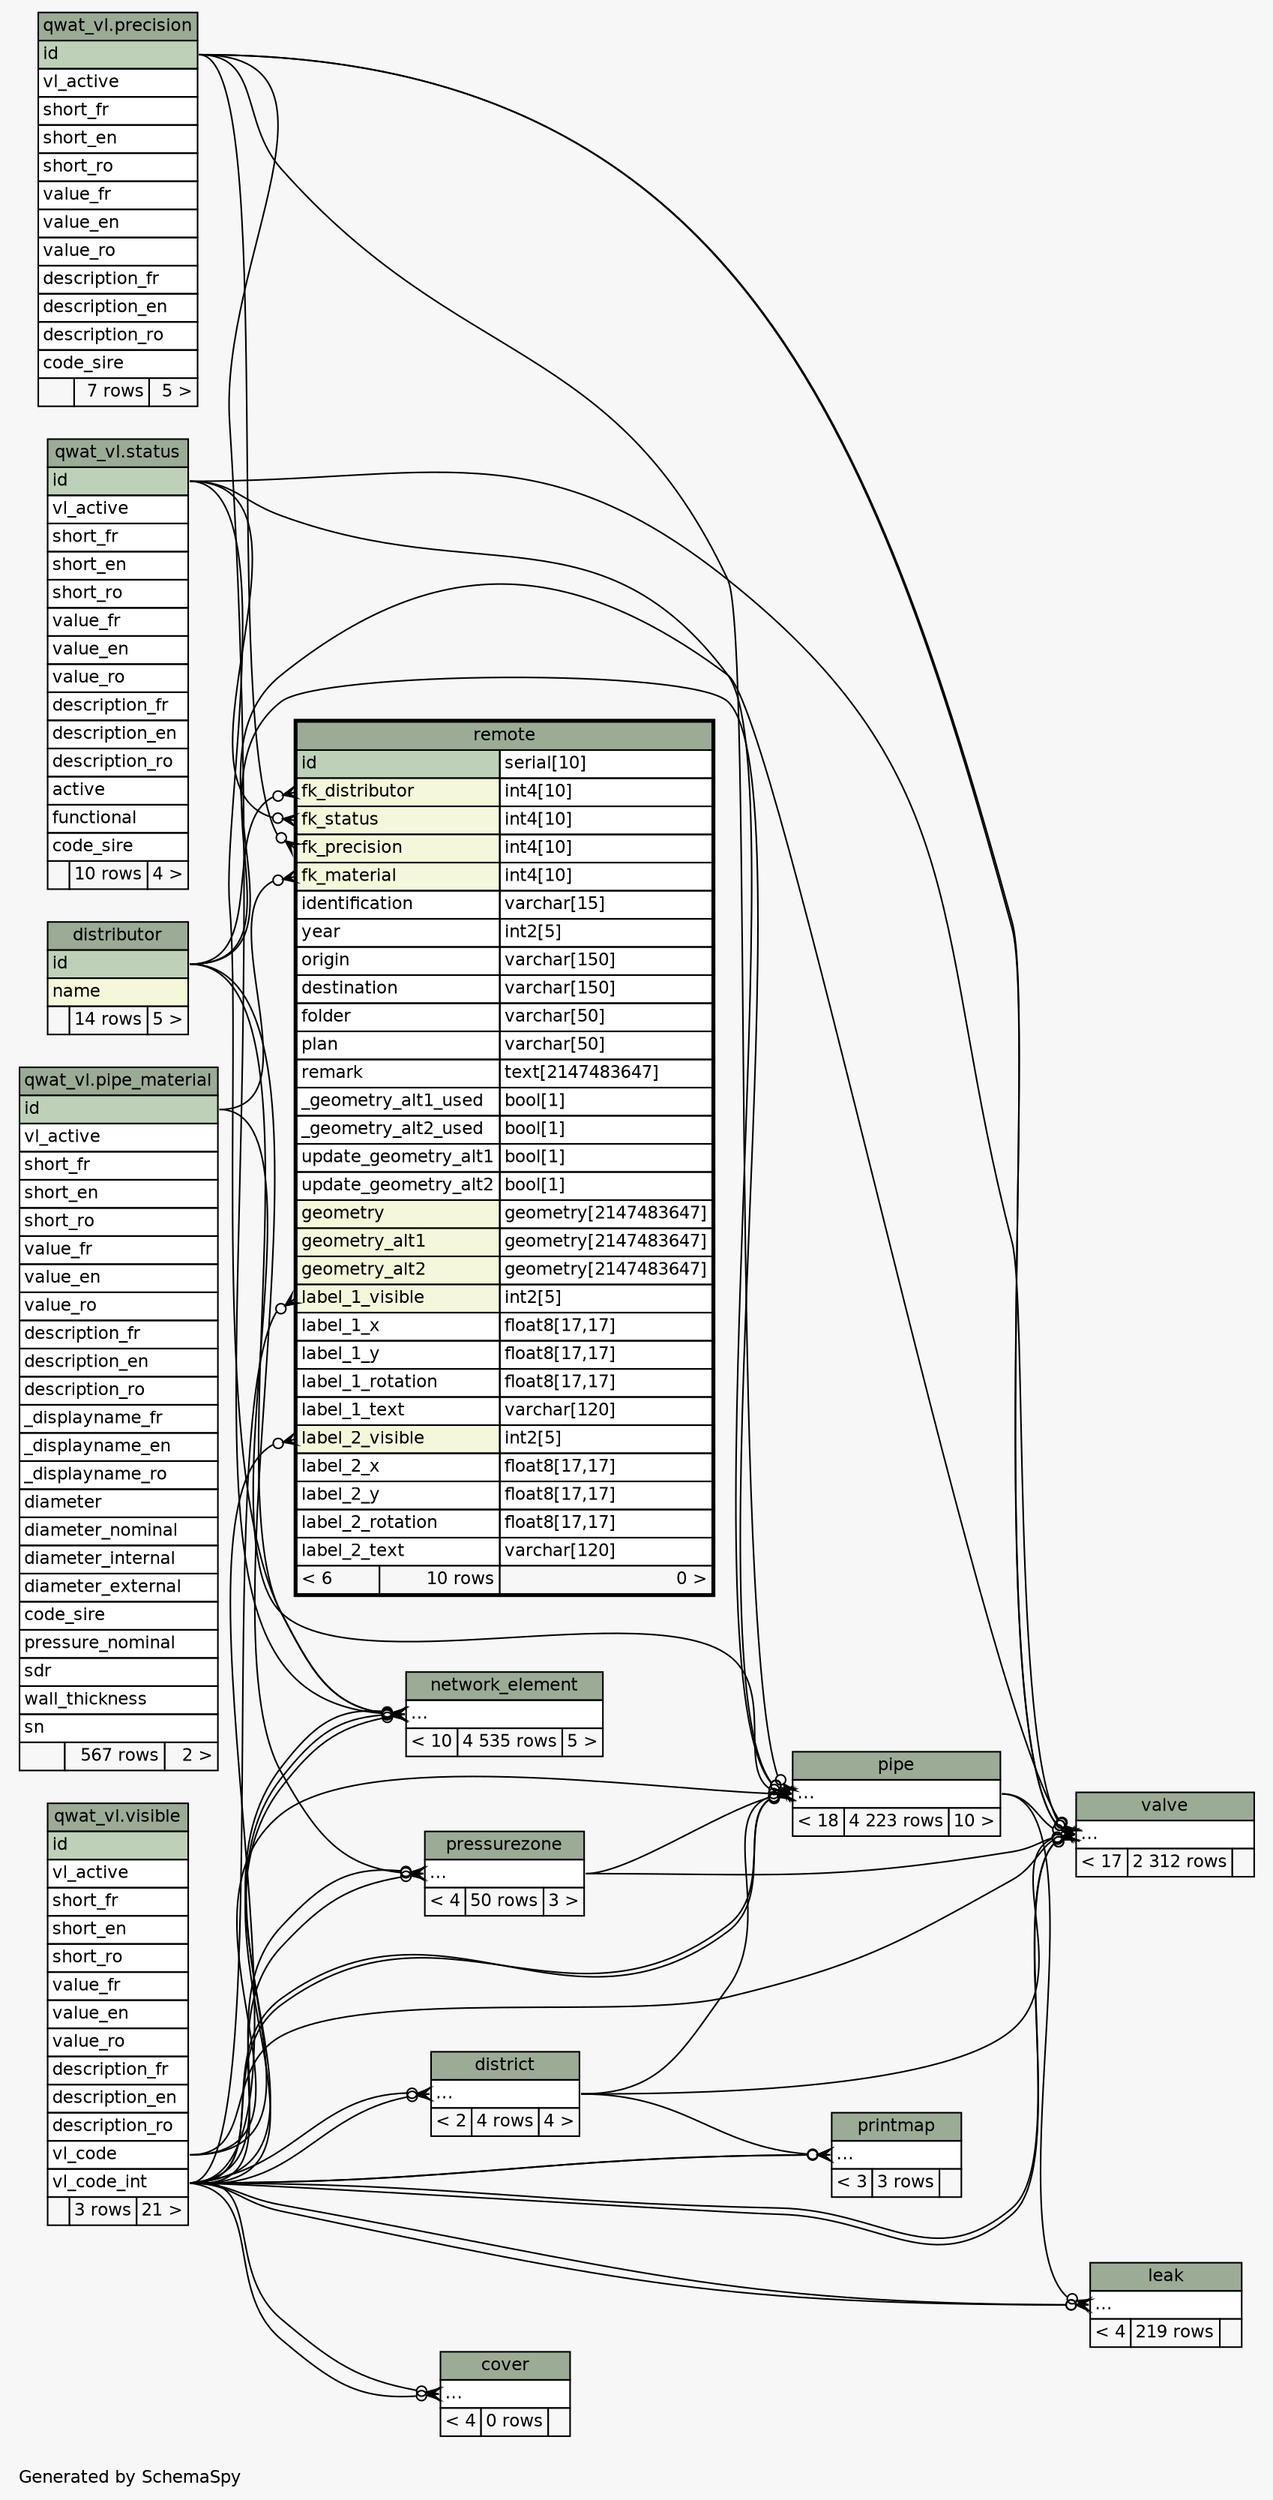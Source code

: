 // dot 2.38.0 on Linux 4.8.0-42-generic
// SchemaSpy rev 590
digraph "twoDegreesRelationshipsDiagram" {
  graph [
    rankdir="RL"
    bgcolor="#f7f7f7"
    label="\nGenerated by SchemaSpy"
    labeljust="l"
    nodesep="0.18"
    ranksep="0.46"
    fontname="Helvetica"
    fontsize="11"
  ];
  node [
    fontname="Helvetica"
    fontsize="11"
    shape="plaintext"
  ];
  edge [
    arrowsize="0.8"
  ];
  "cover":"elipses":w -> "qwat_vl.visible":"vl_code_int":e [arrowhead=none dir=back arrowtail=crowodot];
  "cover":"elipses":w -> "qwat_vl.visible":"vl_code_int":e [arrowhead=none dir=back arrowtail=crowodot];
  "district":"elipses":w -> "qwat_vl.visible":"vl_code_int":e [arrowhead=none dir=back arrowtail=crowodot];
  "district":"elipses":w -> "qwat_vl.visible":"vl_code_int":e [arrowhead=none dir=back arrowtail=crowodot];
  "leak":"elipses":w -> "pipe":"elipses":e [arrowhead=none dir=back arrowtail=crowodot];
  "leak":"elipses":w -> "qwat_vl.visible":"vl_code_int":e [arrowhead=none dir=back arrowtail=crowodot];
  "leak":"elipses":w -> "qwat_vl.visible":"vl_code_int":e [arrowhead=none dir=back arrowtail=crowodot];
  "network_element":"elipses":w -> "distributor":"id":e [arrowhead=none dir=back arrowtail=crowodot];
  "network_element":"elipses":w -> "qwat_vl.precision":"id":e [arrowhead=none dir=back arrowtail=crowodot];
  "network_element":"elipses":w -> "qwat_vl.status":"id":e [arrowhead=none dir=back arrowtail=crowodot];
  "network_element":"elipses":w -> "qwat_vl.visible":"vl_code_int":e [arrowhead=none dir=back arrowtail=crowodot];
  "network_element":"elipses":w -> "qwat_vl.visible":"vl_code_int":e [arrowhead=none dir=back arrowtail=crowodot];
  "network_element":"elipses":w -> "qwat_vl.visible":"vl_code":e [arrowhead=none dir=back arrowtail=crowodot];
  "pipe":"elipses":w -> "distributor":"id":e [arrowhead=none dir=back arrowtail=crowodot];
  "pipe":"elipses":w -> "district":"elipses":e [arrowhead=none dir=back arrowtail=crowodot];
  "pipe":"elipses":w -> "qwat_vl.pipe_material":"id":e [arrowhead=none dir=back arrowtail=crowodot];
  "pipe":"elipses":w -> "qwat_vl.precision":"id":e [arrowhead=none dir=back arrowtail=crowodot];
  "pipe":"elipses":w -> "pressurezone":"elipses":e [arrowhead=none dir=back arrowtail=crowodot];
  "pipe":"elipses":w -> "qwat_vl.status":"id":e [arrowhead=none dir=back arrowtail=crowodot];
  "pipe":"elipses":w -> "qwat_vl.visible":"vl_code_int":e [arrowhead=none dir=back arrowtail=crowodot];
  "pipe":"elipses":w -> "qwat_vl.visible":"vl_code_int":e [arrowhead=none dir=back arrowtail=crowodot];
  "pipe":"elipses":w -> "qwat_vl.visible":"vl_code":e [arrowhead=none dir=back arrowtail=crowodot];
  "pressurezone":"elipses":w -> "distributor":"id":e [arrowhead=none dir=back arrowtail=crowodot];
  "pressurezone":"elipses":w -> "qwat_vl.visible":"vl_code_int":e [arrowhead=none dir=back arrowtail=crowodot];
  "pressurezone":"elipses":w -> "qwat_vl.visible":"vl_code_int":e [arrowhead=none dir=back arrowtail=crowodot];
  "printmap":"elipses":w -> "district":"elipses":e [arrowhead=none dir=back arrowtail=crowodot];
  "printmap":"elipses":w -> "qwat_vl.visible":"vl_code_int":e [arrowhead=none dir=back arrowtail=crowodot];
  "printmap":"elipses":w -> "qwat_vl.visible":"vl_code_int":e [arrowhead=none dir=back arrowtail=crowodot];
  "remote":"fk_distributor":w -> "distributor":"id":e [arrowhead=none dir=back arrowtail=crowodot];
  "remote":"fk_material":w -> "qwat_vl.pipe_material":"id":e [arrowhead=none dir=back arrowtail=crowodot];
  "remote":"fk_precision":w -> "qwat_vl.precision":"id":e [arrowhead=none dir=back arrowtail=crowodot];
  "remote":"fk_status":w -> "qwat_vl.status":"id":e [arrowhead=none dir=back arrowtail=crowodot];
  "remote":"label_1_visible":w -> "qwat_vl.visible":"vl_code_int":e [arrowhead=none dir=back arrowtail=crowodot];
  "remote":"label_2_visible":w -> "qwat_vl.visible":"vl_code_int":e [arrowhead=none dir=back arrowtail=crowodot];
  "valve":"elipses":w -> "distributor":"id":e [arrowhead=none dir=back arrowtail=crowodot];
  "valve":"elipses":w -> "district":"elipses":e [arrowhead=none dir=back arrowtail=crowodot];
  "valve":"elipses":w -> "qwat_vl.precision":"id":e [arrowhead=none dir=back arrowtail=crowodot];
  "valve":"elipses":w -> "pipe":"elipses":e [arrowhead=none dir=back arrowtail=crowodot];
  "valve":"elipses":w -> "qwat_vl.precision":"id":e [arrowhead=none dir=back arrowtail=crowodot];
  "valve":"elipses":w -> "pressurezone":"elipses":e [arrowhead=none dir=back arrowtail=crowodot];
  "valve":"elipses":w -> "qwat_vl.status":"id":e [arrowhead=none dir=back arrowtail=crowodot];
  "valve":"elipses":w -> "qwat_vl.visible":"vl_code_int":e [arrowhead=none dir=back arrowtail=crowodot];
  "valve":"elipses":w -> "qwat_vl.visible":"vl_code_int":e [arrowhead=none dir=back arrowtail=crowodot];
  "valve":"elipses":w -> "qwat_vl.visible":"vl_code":e [arrowhead=none dir=back arrowtail=crowodot];
  "cover" [
    label=<
    <TABLE BORDER="0" CELLBORDER="1" CELLSPACING="0" BGCOLOR="#ffffff">
      <TR><TD COLSPAN="3" BGCOLOR="#9bab96" ALIGN="CENTER">cover</TD></TR>
      <TR><TD PORT="elipses" COLSPAN="3" ALIGN="LEFT">...</TD></TR>
      <TR><TD ALIGN="LEFT" BGCOLOR="#f7f7f7">&lt; 4</TD><TD ALIGN="RIGHT" BGCOLOR="#f7f7f7">0 rows</TD><TD ALIGN="RIGHT" BGCOLOR="#f7f7f7">  </TD></TR>
    </TABLE>>
    URL="cover.html"
    tooltip="cover"
  ];
  "distributor" [
    label=<
    <TABLE BORDER="0" CELLBORDER="1" CELLSPACING="0" BGCOLOR="#ffffff">
      <TR><TD COLSPAN="3" BGCOLOR="#9bab96" ALIGN="CENTER">distributor</TD></TR>
      <TR><TD PORT="id" COLSPAN="3" BGCOLOR="#bed1b8" ALIGN="LEFT">id</TD></TR>
      <TR><TD PORT="name" COLSPAN="3" BGCOLOR="#f4f7da" ALIGN="LEFT">name</TD></TR>
      <TR><TD ALIGN="LEFT" BGCOLOR="#f7f7f7">  </TD><TD ALIGN="RIGHT" BGCOLOR="#f7f7f7">14 rows</TD><TD ALIGN="RIGHT" BGCOLOR="#f7f7f7">5 &gt;</TD></TR>
    </TABLE>>
    URL="distributor.html"
    tooltip="distributor"
  ];
  "district" [
    label=<
    <TABLE BORDER="0" CELLBORDER="1" CELLSPACING="0" BGCOLOR="#ffffff">
      <TR><TD COLSPAN="3" BGCOLOR="#9bab96" ALIGN="CENTER">district</TD></TR>
      <TR><TD PORT="elipses" COLSPAN="3" ALIGN="LEFT">...</TD></TR>
      <TR><TD ALIGN="LEFT" BGCOLOR="#f7f7f7">&lt; 2</TD><TD ALIGN="RIGHT" BGCOLOR="#f7f7f7">4 rows</TD><TD ALIGN="RIGHT" BGCOLOR="#f7f7f7">4 &gt;</TD></TR>
    </TABLE>>
    URL="district.html"
    tooltip="district"
  ];
  "leak" [
    label=<
    <TABLE BORDER="0" CELLBORDER="1" CELLSPACING="0" BGCOLOR="#ffffff">
      <TR><TD COLSPAN="3" BGCOLOR="#9bab96" ALIGN="CENTER">leak</TD></TR>
      <TR><TD PORT="elipses" COLSPAN="3" ALIGN="LEFT">...</TD></TR>
      <TR><TD ALIGN="LEFT" BGCOLOR="#f7f7f7">&lt; 4</TD><TD ALIGN="RIGHT" BGCOLOR="#f7f7f7">219 rows</TD><TD ALIGN="RIGHT" BGCOLOR="#f7f7f7">  </TD></TR>
    </TABLE>>
    URL="leak.html"
    tooltip="leak"
  ];
  "network_element" [
    label=<
    <TABLE BORDER="0" CELLBORDER="1" CELLSPACING="0" BGCOLOR="#ffffff">
      <TR><TD COLSPAN="3" BGCOLOR="#9bab96" ALIGN="CENTER">network_element</TD></TR>
      <TR><TD PORT="elipses" COLSPAN="3" ALIGN="LEFT">...</TD></TR>
      <TR><TD ALIGN="LEFT" BGCOLOR="#f7f7f7">&lt; 10</TD><TD ALIGN="RIGHT" BGCOLOR="#f7f7f7">4 535 rows</TD><TD ALIGN="RIGHT" BGCOLOR="#f7f7f7">5 &gt;</TD></TR>
    </TABLE>>
    URL="network_element.html"
    tooltip="network_element"
  ];
  "pipe" [
    label=<
    <TABLE BORDER="0" CELLBORDER="1" CELLSPACING="0" BGCOLOR="#ffffff">
      <TR><TD COLSPAN="3" BGCOLOR="#9bab96" ALIGN="CENTER">pipe</TD></TR>
      <TR><TD PORT="elipses" COLSPAN="3" ALIGN="LEFT">...</TD></TR>
      <TR><TD ALIGN="LEFT" BGCOLOR="#f7f7f7">&lt; 18</TD><TD ALIGN="RIGHT" BGCOLOR="#f7f7f7">4 223 rows</TD><TD ALIGN="RIGHT" BGCOLOR="#f7f7f7">10 &gt;</TD></TR>
    </TABLE>>
    URL="pipe.html"
    tooltip="pipe"
  ];
  "qwat_vl.pipe_material" [
    label=<
    <TABLE BORDER="0" CELLBORDER="1" CELLSPACING="0" BGCOLOR="#ffffff">
      <TR><TD COLSPAN="3" BGCOLOR="#9bab96" ALIGN="CENTER">qwat_vl.pipe_material</TD></TR>
      <TR><TD PORT="id" COLSPAN="3" BGCOLOR="#bed1b8" ALIGN="LEFT">id</TD></TR>
      <TR><TD PORT="vl_active" COLSPAN="3" ALIGN="LEFT">vl_active</TD></TR>
      <TR><TD PORT="short_fr" COLSPAN="3" ALIGN="LEFT">short_fr</TD></TR>
      <TR><TD PORT="short_en" COLSPAN="3" ALIGN="LEFT">short_en</TD></TR>
      <TR><TD PORT="short_ro" COLSPAN="3" ALIGN="LEFT">short_ro</TD></TR>
      <TR><TD PORT="value_fr" COLSPAN="3" ALIGN="LEFT">value_fr</TD></TR>
      <TR><TD PORT="value_en" COLSPAN="3" ALIGN="LEFT">value_en</TD></TR>
      <TR><TD PORT="value_ro" COLSPAN="3" ALIGN="LEFT">value_ro</TD></TR>
      <TR><TD PORT="description_fr" COLSPAN="3" ALIGN="LEFT">description_fr</TD></TR>
      <TR><TD PORT="description_en" COLSPAN="3" ALIGN="LEFT">description_en</TD></TR>
      <TR><TD PORT="description_ro" COLSPAN="3" ALIGN="LEFT">description_ro</TD></TR>
      <TR><TD PORT="_displayname_fr" COLSPAN="3" ALIGN="LEFT">_displayname_fr</TD></TR>
      <TR><TD PORT="_displayname_en" COLSPAN="3" ALIGN="LEFT">_displayname_en</TD></TR>
      <TR><TD PORT="_displayname_ro" COLSPAN="3" ALIGN="LEFT">_displayname_ro</TD></TR>
      <TR><TD PORT="diameter" COLSPAN="3" ALIGN="LEFT">diameter</TD></TR>
      <TR><TD PORT="diameter_nominal" COLSPAN="3" ALIGN="LEFT">diameter_nominal</TD></TR>
      <TR><TD PORT="diameter_internal" COLSPAN="3" ALIGN="LEFT">diameter_internal</TD></TR>
      <TR><TD PORT="diameter_external" COLSPAN="3" ALIGN="LEFT">diameter_external</TD></TR>
      <TR><TD PORT="code_sire" COLSPAN="3" ALIGN="LEFT">code_sire</TD></TR>
      <TR><TD PORT="pressure_nominal" COLSPAN="3" ALIGN="LEFT">pressure_nominal</TD></TR>
      <TR><TD PORT="sdr" COLSPAN="3" ALIGN="LEFT">sdr</TD></TR>
      <TR><TD PORT="wall_thickness" COLSPAN="3" ALIGN="LEFT">wall_thickness</TD></TR>
      <TR><TD PORT="sn" COLSPAN="3" ALIGN="LEFT">sn</TD></TR>
      <TR><TD ALIGN="LEFT" BGCOLOR="#f7f7f7">  </TD><TD ALIGN="RIGHT" BGCOLOR="#f7f7f7">567 rows</TD><TD ALIGN="RIGHT" BGCOLOR="#f7f7f7">2 &gt;</TD></TR>
    </TABLE>>
    URL="../../qwat_vl/tables/pipe_material.html"
    tooltip="qwat_vl.pipe_material"
  ];
  "qwat_vl.precision" [
    label=<
    <TABLE BORDER="0" CELLBORDER="1" CELLSPACING="0" BGCOLOR="#ffffff">
      <TR><TD COLSPAN="3" BGCOLOR="#9bab96" ALIGN="CENTER">qwat_vl.precision</TD></TR>
      <TR><TD PORT="id" COLSPAN="3" BGCOLOR="#bed1b8" ALIGN="LEFT">id</TD></TR>
      <TR><TD PORT="vl_active" COLSPAN="3" ALIGN="LEFT">vl_active</TD></TR>
      <TR><TD PORT="short_fr" COLSPAN="3" ALIGN="LEFT">short_fr</TD></TR>
      <TR><TD PORT="short_en" COLSPAN="3" ALIGN="LEFT">short_en</TD></TR>
      <TR><TD PORT="short_ro" COLSPAN="3" ALIGN="LEFT">short_ro</TD></TR>
      <TR><TD PORT="value_fr" COLSPAN="3" ALIGN="LEFT">value_fr</TD></TR>
      <TR><TD PORT="value_en" COLSPAN="3" ALIGN="LEFT">value_en</TD></TR>
      <TR><TD PORT="value_ro" COLSPAN="3" ALIGN="LEFT">value_ro</TD></TR>
      <TR><TD PORT="description_fr" COLSPAN="3" ALIGN="LEFT">description_fr</TD></TR>
      <TR><TD PORT="description_en" COLSPAN="3" ALIGN="LEFT">description_en</TD></TR>
      <TR><TD PORT="description_ro" COLSPAN="3" ALIGN="LEFT">description_ro</TD></TR>
      <TR><TD PORT="code_sire" COLSPAN="3" ALIGN="LEFT">code_sire</TD></TR>
      <TR><TD ALIGN="LEFT" BGCOLOR="#f7f7f7">  </TD><TD ALIGN="RIGHT" BGCOLOR="#f7f7f7">7 rows</TD><TD ALIGN="RIGHT" BGCOLOR="#f7f7f7">5 &gt;</TD></TR>
    </TABLE>>
    URL="../../qwat_vl/tables/precision.html"
    tooltip="qwat_vl.precision"
  ];
  "pressurezone" [
    label=<
    <TABLE BORDER="0" CELLBORDER="1" CELLSPACING="0" BGCOLOR="#ffffff">
      <TR><TD COLSPAN="3" BGCOLOR="#9bab96" ALIGN="CENTER">pressurezone</TD></TR>
      <TR><TD PORT="elipses" COLSPAN="3" ALIGN="LEFT">...</TD></TR>
      <TR><TD ALIGN="LEFT" BGCOLOR="#f7f7f7">&lt; 4</TD><TD ALIGN="RIGHT" BGCOLOR="#f7f7f7">50 rows</TD><TD ALIGN="RIGHT" BGCOLOR="#f7f7f7">3 &gt;</TD></TR>
    </TABLE>>
    URL="pressurezone.html"
    tooltip="pressurezone"
  ];
  "printmap" [
    label=<
    <TABLE BORDER="0" CELLBORDER="1" CELLSPACING="0" BGCOLOR="#ffffff">
      <TR><TD COLSPAN="3" BGCOLOR="#9bab96" ALIGN="CENTER">printmap</TD></TR>
      <TR><TD PORT="elipses" COLSPAN="3" ALIGN="LEFT">...</TD></TR>
      <TR><TD ALIGN="LEFT" BGCOLOR="#f7f7f7">&lt; 3</TD><TD ALIGN="RIGHT" BGCOLOR="#f7f7f7">3 rows</TD><TD ALIGN="RIGHT" BGCOLOR="#f7f7f7">  </TD></TR>
    </TABLE>>
    URL="printmap.html"
    tooltip="printmap"
  ];
  "remote" [
    label=<
    <TABLE BORDER="2" CELLBORDER="1" CELLSPACING="0" BGCOLOR="#ffffff">
      <TR><TD COLSPAN="3" BGCOLOR="#9bab96" ALIGN="CENTER">remote</TD></TR>
      <TR><TD PORT="id" COLSPAN="2" BGCOLOR="#bed1b8" ALIGN="LEFT">id</TD><TD PORT="id.type" ALIGN="LEFT">serial[10]</TD></TR>
      <TR><TD PORT="fk_distributor" COLSPAN="2" BGCOLOR="#f4f7da" ALIGN="LEFT">fk_distributor</TD><TD PORT="fk_distributor.type" ALIGN="LEFT">int4[10]</TD></TR>
      <TR><TD PORT="fk_status" COLSPAN="2" BGCOLOR="#f4f7da" ALIGN="LEFT">fk_status</TD><TD PORT="fk_status.type" ALIGN="LEFT">int4[10]</TD></TR>
      <TR><TD PORT="fk_precision" COLSPAN="2" BGCOLOR="#f4f7da" ALIGN="LEFT">fk_precision</TD><TD PORT="fk_precision.type" ALIGN="LEFT">int4[10]</TD></TR>
      <TR><TD PORT="fk_material" COLSPAN="2" BGCOLOR="#f4f7da" ALIGN="LEFT">fk_material</TD><TD PORT="fk_material.type" ALIGN="LEFT">int4[10]</TD></TR>
      <TR><TD PORT="identification" COLSPAN="2" ALIGN="LEFT">identification</TD><TD PORT="identification.type" ALIGN="LEFT">varchar[15]</TD></TR>
      <TR><TD PORT="year" COLSPAN="2" ALIGN="LEFT">year</TD><TD PORT="year.type" ALIGN="LEFT">int2[5]</TD></TR>
      <TR><TD PORT="origin" COLSPAN="2" ALIGN="LEFT">origin</TD><TD PORT="origin.type" ALIGN="LEFT">varchar[150]</TD></TR>
      <TR><TD PORT="destination" COLSPAN="2" ALIGN="LEFT">destination</TD><TD PORT="destination.type" ALIGN="LEFT">varchar[150]</TD></TR>
      <TR><TD PORT="folder" COLSPAN="2" ALIGN="LEFT">folder</TD><TD PORT="folder.type" ALIGN="LEFT">varchar[50]</TD></TR>
      <TR><TD PORT="plan" COLSPAN="2" ALIGN="LEFT">plan</TD><TD PORT="plan.type" ALIGN="LEFT">varchar[50]</TD></TR>
      <TR><TD PORT="remark" COLSPAN="2" ALIGN="LEFT">remark</TD><TD PORT="remark.type" ALIGN="LEFT">text[2147483647]</TD></TR>
      <TR><TD PORT="_geometry_alt1_used" COLSPAN="2" ALIGN="LEFT">_geometry_alt1_used</TD><TD PORT="_geometry_alt1_used.type" ALIGN="LEFT">bool[1]</TD></TR>
      <TR><TD PORT="_geometry_alt2_used" COLSPAN="2" ALIGN="LEFT">_geometry_alt2_used</TD><TD PORT="_geometry_alt2_used.type" ALIGN="LEFT">bool[1]</TD></TR>
      <TR><TD PORT="update_geometry_alt1" COLSPAN="2" ALIGN="LEFT">update_geometry_alt1</TD><TD PORT="update_geometry_alt1.type" ALIGN="LEFT">bool[1]</TD></TR>
      <TR><TD PORT="update_geometry_alt2" COLSPAN="2" ALIGN="LEFT">update_geometry_alt2</TD><TD PORT="update_geometry_alt2.type" ALIGN="LEFT">bool[1]</TD></TR>
      <TR><TD PORT="geometry" COLSPAN="2" BGCOLOR="#f4f7da" ALIGN="LEFT">geometry</TD><TD PORT="geometry.type" ALIGN="LEFT">geometry[2147483647]</TD></TR>
      <TR><TD PORT="geometry_alt1" COLSPAN="2" BGCOLOR="#f4f7da" ALIGN="LEFT">geometry_alt1</TD><TD PORT="geometry_alt1.type" ALIGN="LEFT">geometry[2147483647]</TD></TR>
      <TR><TD PORT="geometry_alt2" COLSPAN="2" BGCOLOR="#f4f7da" ALIGN="LEFT">geometry_alt2</TD><TD PORT="geometry_alt2.type" ALIGN="LEFT">geometry[2147483647]</TD></TR>
      <TR><TD PORT="label_1_visible" COLSPAN="2" BGCOLOR="#f4f7da" ALIGN="LEFT">label_1_visible</TD><TD PORT="label_1_visible.type" ALIGN="LEFT">int2[5]</TD></TR>
      <TR><TD PORT="label_1_x" COLSPAN="2" ALIGN="LEFT">label_1_x</TD><TD PORT="label_1_x.type" ALIGN="LEFT">float8[17,17]</TD></TR>
      <TR><TD PORT="label_1_y" COLSPAN="2" ALIGN="LEFT">label_1_y</TD><TD PORT="label_1_y.type" ALIGN="LEFT">float8[17,17]</TD></TR>
      <TR><TD PORT="label_1_rotation" COLSPAN="2" ALIGN="LEFT">label_1_rotation</TD><TD PORT="label_1_rotation.type" ALIGN="LEFT">float8[17,17]</TD></TR>
      <TR><TD PORT="label_1_text" COLSPAN="2" ALIGN="LEFT">label_1_text</TD><TD PORT="label_1_text.type" ALIGN="LEFT">varchar[120]</TD></TR>
      <TR><TD PORT="label_2_visible" COLSPAN="2" BGCOLOR="#f4f7da" ALIGN="LEFT">label_2_visible</TD><TD PORT="label_2_visible.type" ALIGN="LEFT">int2[5]</TD></TR>
      <TR><TD PORT="label_2_x" COLSPAN="2" ALIGN="LEFT">label_2_x</TD><TD PORT="label_2_x.type" ALIGN="LEFT">float8[17,17]</TD></TR>
      <TR><TD PORT="label_2_y" COLSPAN="2" ALIGN="LEFT">label_2_y</TD><TD PORT="label_2_y.type" ALIGN="LEFT">float8[17,17]</TD></TR>
      <TR><TD PORT="label_2_rotation" COLSPAN="2" ALIGN="LEFT">label_2_rotation</TD><TD PORT="label_2_rotation.type" ALIGN="LEFT">float8[17,17]</TD></TR>
      <TR><TD PORT="label_2_text" COLSPAN="2" ALIGN="LEFT">label_2_text</TD><TD PORT="label_2_text.type" ALIGN="LEFT">varchar[120]</TD></TR>
      <TR><TD ALIGN="LEFT" BGCOLOR="#f7f7f7">&lt; 6</TD><TD ALIGN="RIGHT" BGCOLOR="#f7f7f7">10 rows</TD><TD ALIGN="RIGHT" BGCOLOR="#f7f7f7">0 &gt;</TD></TR>
    </TABLE>>
    URL="remote.html"
    tooltip="remote"
  ];
  "qwat_vl.status" [
    label=<
    <TABLE BORDER="0" CELLBORDER="1" CELLSPACING="0" BGCOLOR="#ffffff">
      <TR><TD COLSPAN="3" BGCOLOR="#9bab96" ALIGN="CENTER">qwat_vl.status</TD></TR>
      <TR><TD PORT="id" COLSPAN="3" BGCOLOR="#bed1b8" ALIGN="LEFT">id</TD></TR>
      <TR><TD PORT="vl_active" COLSPAN="3" ALIGN="LEFT">vl_active</TD></TR>
      <TR><TD PORT="short_fr" COLSPAN="3" ALIGN="LEFT">short_fr</TD></TR>
      <TR><TD PORT="short_en" COLSPAN="3" ALIGN="LEFT">short_en</TD></TR>
      <TR><TD PORT="short_ro" COLSPAN="3" ALIGN="LEFT">short_ro</TD></TR>
      <TR><TD PORT="value_fr" COLSPAN="3" ALIGN="LEFT">value_fr</TD></TR>
      <TR><TD PORT="value_en" COLSPAN="3" ALIGN="LEFT">value_en</TD></TR>
      <TR><TD PORT="value_ro" COLSPAN="3" ALIGN="LEFT">value_ro</TD></TR>
      <TR><TD PORT="description_fr" COLSPAN="3" ALIGN="LEFT">description_fr</TD></TR>
      <TR><TD PORT="description_en" COLSPAN="3" ALIGN="LEFT">description_en</TD></TR>
      <TR><TD PORT="description_ro" COLSPAN="3" ALIGN="LEFT">description_ro</TD></TR>
      <TR><TD PORT="active" COLSPAN="3" ALIGN="LEFT">active</TD></TR>
      <TR><TD PORT="functional" COLSPAN="3" ALIGN="LEFT">functional</TD></TR>
      <TR><TD PORT="code_sire" COLSPAN="3" ALIGN="LEFT">code_sire</TD></TR>
      <TR><TD ALIGN="LEFT" BGCOLOR="#f7f7f7">  </TD><TD ALIGN="RIGHT" BGCOLOR="#f7f7f7">10 rows</TD><TD ALIGN="RIGHT" BGCOLOR="#f7f7f7">4 &gt;</TD></TR>
    </TABLE>>
    URL="../../qwat_vl/tables/status.html"
    tooltip="qwat_vl.status"
  ];
  "valve" [
    label=<
    <TABLE BORDER="0" CELLBORDER="1" CELLSPACING="0" BGCOLOR="#ffffff">
      <TR><TD COLSPAN="3" BGCOLOR="#9bab96" ALIGN="CENTER">valve</TD></TR>
      <TR><TD PORT="elipses" COLSPAN="3" ALIGN="LEFT">...</TD></TR>
      <TR><TD ALIGN="LEFT" BGCOLOR="#f7f7f7">&lt; 17</TD><TD ALIGN="RIGHT" BGCOLOR="#f7f7f7">2 312 rows</TD><TD ALIGN="RIGHT" BGCOLOR="#f7f7f7">  </TD></TR>
    </TABLE>>
    URL="valve.html"
    tooltip="valve"
  ];
  "qwat_vl.visible" [
    label=<
    <TABLE BORDER="0" CELLBORDER="1" CELLSPACING="0" BGCOLOR="#ffffff">
      <TR><TD COLSPAN="3" BGCOLOR="#9bab96" ALIGN="CENTER">qwat_vl.visible</TD></TR>
      <TR><TD PORT="id" COLSPAN="3" BGCOLOR="#bed1b8" ALIGN="LEFT">id</TD></TR>
      <TR><TD PORT="vl_active" COLSPAN="3" ALIGN="LEFT">vl_active</TD></TR>
      <TR><TD PORT="short_fr" COLSPAN="3" ALIGN="LEFT">short_fr</TD></TR>
      <TR><TD PORT="short_en" COLSPAN="3" ALIGN="LEFT">short_en</TD></TR>
      <TR><TD PORT="short_ro" COLSPAN="3" ALIGN="LEFT">short_ro</TD></TR>
      <TR><TD PORT="value_fr" COLSPAN="3" ALIGN="LEFT">value_fr</TD></TR>
      <TR><TD PORT="value_en" COLSPAN="3" ALIGN="LEFT">value_en</TD></TR>
      <TR><TD PORT="value_ro" COLSPAN="3" ALIGN="LEFT">value_ro</TD></TR>
      <TR><TD PORT="description_fr" COLSPAN="3" ALIGN="LEFT">description_fr</TD></TR>
      <TR><TD PORT="description_en" COLSPAN="3" ALIGN="LEFT">description_en</TD></TR>
      <TR><TD PORT="description_ro" COLSPAN="3" ALIGN="LEFT">description_ro</TD></TR>
      <TR><TD PORT="vl_code" COLSPAN="3" ALIGN="LEFT">vl_code</TD></TR>
      <TR><TD PORT="vl_code_int" COLSPAN="3" ALIGN="LEFT">vl_code_int</TD></TR>
      <TR><TD ALIGN="LEFT" BGCOLOR="#f7f7f7">  </TD><TD ALIGN="RIGHT" BGCOLOR="#f7f7f7">3 rows</TD><TD ALIGN="RIGHT" BGCOLOR="#f7f7f7">21 &gt;</TD></TR>
    </TABLE>>
    URL="../../qwat_vl/tables/visible.html"
    tooltip="qwat_vl.visible"
  ];
}
